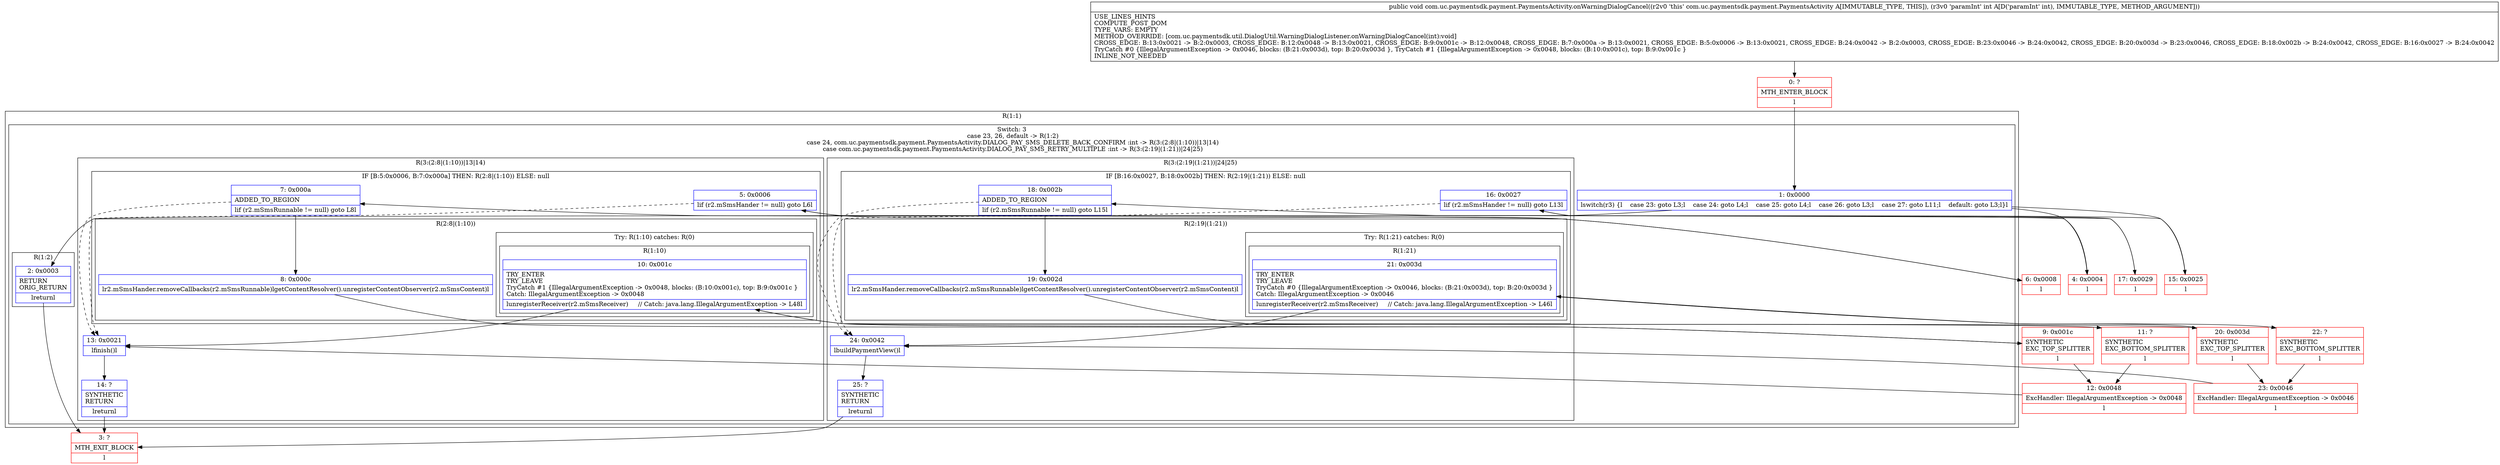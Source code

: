 digraph "CFG forcom.uc.paymentsdk.payment.PaymentsActivity.onWarningDialogCancel(I)V" {
subgraph cluster_Region_486534084 {
label = "R(1:1)";
node [shape=record,color=blue];
subgraph cluster_SwitchRegion_1891879173 {
label = "Switch: 3
 case 23, 26, default -> R(1:2)
 case 24, com.uc.paymentsdk.payment.PaymentsActivity.DIALOG_PAY_SMS_DELETE_BACK_CONFIRM :int -> R(3:(2:8|(1:10))|13|14)
 case com.uc.paymentsdk.payment.PaymentsActivity.DIALOG_PAY_SMS_RETRY_MULTIPLE :int -> R(3:(2:19|(1:21))|24|25)";
node [shape=record,color=blue];
Node_1 [shape=record,label="{1\:\ 0x0000|lswitch(r3) \{l    case 23: goto L3;l    case 24: goto L4;l    case 25: goto L4;l    case 26: goto L3;l    case 27: goto L11;l    default: goto L3;l\}l}"];
subgraph cluster_Region_1283892392 {
label = "R(1:2)";
node [shape=record,color=blue];
Node_2 [shape=record,label="{2\:\ 0x0003|RETURN\lORIG_RETURN\l|lreturnl}"];
}
subgraph cluster_Region_670218122 {
label = "R(3:(2:8|(1:10))|13|14)";
node [shape=record,color=blue];
subgraph cluster_IfRegion_1152436603 {
label = "IF [B:5:0x0006, B:7:0x000a] THEN: R(2:8|(1:10)) ELSE: null";
node [shape=record,color=blue];
Node_5 [shape=record,label="{5\:\ 0x0006|lif (r2.mSmsHander != null) goto L6l}"];
Node_7 [shape=record,label="{7\:\ 0x000a|ADDED_TO_REGION\l|lif (r2.mSmsRunnable != null) goto L8l}"];
subgraph cluster_Region_710257417 {
label = "R(2:8|(1:10))";
node [shape=record,color=blue];
Node_8 [shape=record,label="{8\:\ 0x000c|lr2.mSmsHander.removeCallbacks(r2.mSmsRunnable)lgetContentResolver().unregisterContentObserver(r2.mSmsContent)l}"];
subgraph cluster_TryCatchRegion_1401940239 {
label = "Try: R(1:10) catches: R(0)";
node [shape=record,color=blue];
subgraph cluster_Region_1643334163 {
label = "R(1:10)";
node [shape=record,color=blue];
Node_10 [shape=record,label="{10\:\ 0x001c|TRY_ENTER\lTRY_LEAVE\lTryCatch #1 \{IllegalArgumentException \-\> 0x0048, blocks: (B:10:0x001c), top: B:9:0x001c \}\lCatch: IllegalArgumentException \-\> 0x0048\l|lunregisterReceiver(r2.mSmsReceiver)     \/\/ Catch: java.lang.IllegalArgumentException \-\> L48l}"];
}
subgraph cluster_Region_600484935 {
label = "R(0) | ExcHandler: IllegalArgumentException \-\> 0x0048\l";
node [shape=record,color=blue];
}
}
}
}
Node_13 [shape=record,label="{13\:\ 0x0021|lfinish()l}"];
Node_14 [shape=record,label="{14\:\ ?|SYNTHETIC\lRETURN\l|lreturnl}"];
}
subgraph cluster_Region_608196308 {
label = "R(3:(2:19|(1:21))|24|25)";
node [shape=record,color=blue];
subgraph cluster_IfRegion_145425602 {
label = "IF [B:16:0x0027, B:18:0x002b] THEN: R(2:19|(1:21)) ELSE: null";
node [shape=record,color=blue];
Node_16 [shape=record,label="{16\:\ 0x0027|lif (r2.mSmsHander != null) goto L13l}"];
Node_18 [shape=record,label="{18\:\ 0x002b|ADDED_TO_REGION\l|lif (r2.mSmsRunnable != null) goto L15l}"];
subgraph cluster_Region_1945334806 {
label = "R(2:19|(1:21))";
node [shape=record,color=blue];
Node_19 [shape=record,label="{19\:\ 0x002d|lr2.mSmsHander.removeCallbacks(r2.mSmsRunnable)lgetContentResolver().unregisterContentObserver(r2.mSmsContent)l}"];
subgraph cluster_TryCatchRegion_95246011 {
label = "Try: R(1:21) catches: R(0)";
node [shape=record,color=blue];
subgraph cluster_Region_595416620 {
label = "R(1:21)";
node [shape=record,color=blue];
Node_21 [shape=record,label="{21\:\ 0x003d|TRY_ENTER\lTRY_LEAVE\lTryCatch #0 \{IllegalArgumentException \-\> 0x0046, blocks: (B:21:0x003d), top: B:20:0x003d \}\lCatch: IllegalArgumentException \-\> 0x0046\l|lunregisterReceiver(r2.mSmsReceiver)     \/\/ Catch: java.lang.IllegalArgumentException \-\> L46l}"];
}
subgraph cluster_Region_1939917717 {
label = "R(0) | ExcHandler: IllegalArgumentException \-\> 0x0046\l";
node [shape=record,color=blue];
}
}
}
}
Node_24 [shape=record,label="{24\:\ 0x0042|lbuildPaymentView()l}"];
Node_25 [shape=record,label="{25\:\ ?|SYNTHETIC\lRETURN\l|lreturnl}"];
}
}
}
subgraph cluster_Region_600484935 {
label = "R(0) | ExcHandler: IllegalArgumentException \-\> 0x0048\l";
node [shape=record,color=blue];
}
subgraph cluster_Region_1939917717 {
label = "R(0) | ExcHandler: IllegalArgumentException \-\> 0x0046\l";
node [shape=record,color=blue];
}
Node_0 [shape=record,color=red,label="{0\:\ ?|MTH_ENTER_BLOCK\l|l}"];
Node_3 [shape=record,color=red,label="{3\:\ ?|MTH_EXIT_BLOCK\l|l}"];
Node_4 [shape=record,color=red,label="{4\:\ 0x0004|l}"];
Node_6 [shape=record,color=red,label="{6\:\ 0x0008|l}"];
Node_9 [shape=record,color=red,label="{9\:\ 0x001c|SYNTHETIC\lEXC_TOP_SPLITTER\l|l}"];
Node_11 [shape=record,color=red,label="{11\:\ ?|SYNTHETIC\lEXC_BOTTOM_SPLITTER\l|l}"];
Node_12 [shape=record,color=red,label="{12\:\ 0x0048|ExcHandler: IllegalArgumentException \-\> 0x0048\l|l}"];
Node_15 [shape=record,color=red,label="{15\:\ 0x0025|l}"];
Node_17 [shape=record,color=red,label="{17\:\ 0x0029|l}"];
Node_20 [shape=record,color=red,label="{20\:\ 0x003d|SYNTHETIC\lEXC_TOP_SPLITTER\l|l}"];
Node_22 [shape=record,color=red,label="{22\:\ ?|SYNTHETIC\lEXC_BOTTOM_SPLITTER\l|l}"];
Node_23 [shape=record,color=red,label="{23\:\ 0x0046|ExcHandler: IllegalArgumentException \-\> 0x0046\l|l}"];
MethodNode[shape=record,label="{public void com.uc.paymentsdk.payment.PaymentsActivity.onWarningDialogCancel((r2v0 'this' com.uc.paymentsdk.payment.PaymentsActivity A[IMMUTABLE_TYPE, THIS]), (r3v0 'paramInt' int A[D('paramInt' int), IMMUTABLE_TYPE, METHOD_ARGUMENT]))  | USE_LINES_HINTS\lCOMPUTE_POST_DOM\lTYPE_VARS: EMPTY\lMETHOD_OVERRIDE: [com.uc.paymentsdk.util.DialogUtil.WarningDialogListener.onWarningDialogCancel(int):void]\lCROSS_EDGE: B:13:0x0021 \-\> B:2:0x0003, CROSS_EDGE: B:12:0x0048 \-\> B:13:0x0021, CROSS_EDGE: B:9:0x001c \-\> B:12:0x0048, CROSS_EDGE: B:7:0x000a \-\> B:13:0x0021, CROSS_EDGE: B:5:0x0006 \-\> B:13:0x0021, CROSS_EDGE: B:24:0x0042 \-\> B:2:0x0003, CROSS_EDGE: B:23:0x0046 \-\> B:24:0x0042, CROSS_EDGE: B:20:0x003d \-\> B:23:0x0046, CROSS_EDGE: B:18:0x002b \-\> B:24:0x0042, CROSS_EDGE: B:16:0x0027 \-\> B:24:0x0042\lTryCatch #0 \{IllegalArgumentException \-\> 0x0046, blocks: (B:21:0x003d), top: B:20:0x003d \}, TryCatch #1 \{IllegalArgumentException \-\> 0x0048, blocks: (B:10:0x001c), top: B:9:0x001c \}\lINLINE_NOT_NEEDED\l}"];
MethodNode -> Node_0;
Node_1 -> Node_2;
Node_1 -> Node_4;
Node_1 -> Node_15;
Node_2 -> Node_3;
Node_5 -> Node_6;
Node_5 -> Node_13[style=dashed];
Node_7 -> Node_8;
Node_7 -> Node_13[style=dashed];
Node_8 -> Node_9;
Node_10 -> Node_13;
Node_10 -> Node_11;
Node_13 -> Node_14;
Node_14 -> Node_3;
Node_16 -> Node_17;
Node_16 -> Node_24[style=dashed];
Node_18 -> Node_19;
Node_18 -> Node_24[style=dashed];
Node_19 -> Node_20;
Node_21 -> Node_24;
Node_21 -> Node_22;
Node_24 -> Node_25;
Node_25 -> Node_3;
Node_0 -> Node_1;
Node_4 -> Node_5;
Node_6 -> Node_7;
Node_9 -> Node_10;
Node_9 -> Node_12;
Node_11 -> Node_12;
Node_12 -> Node_13;
Node_15 -> Node_16;
Node_17 -> Node_18;
Node_20 -> Node_21;
Node_20 -> Node_23;
Node_22 -> Node_23;
Node_23 -> Node_24;
}

